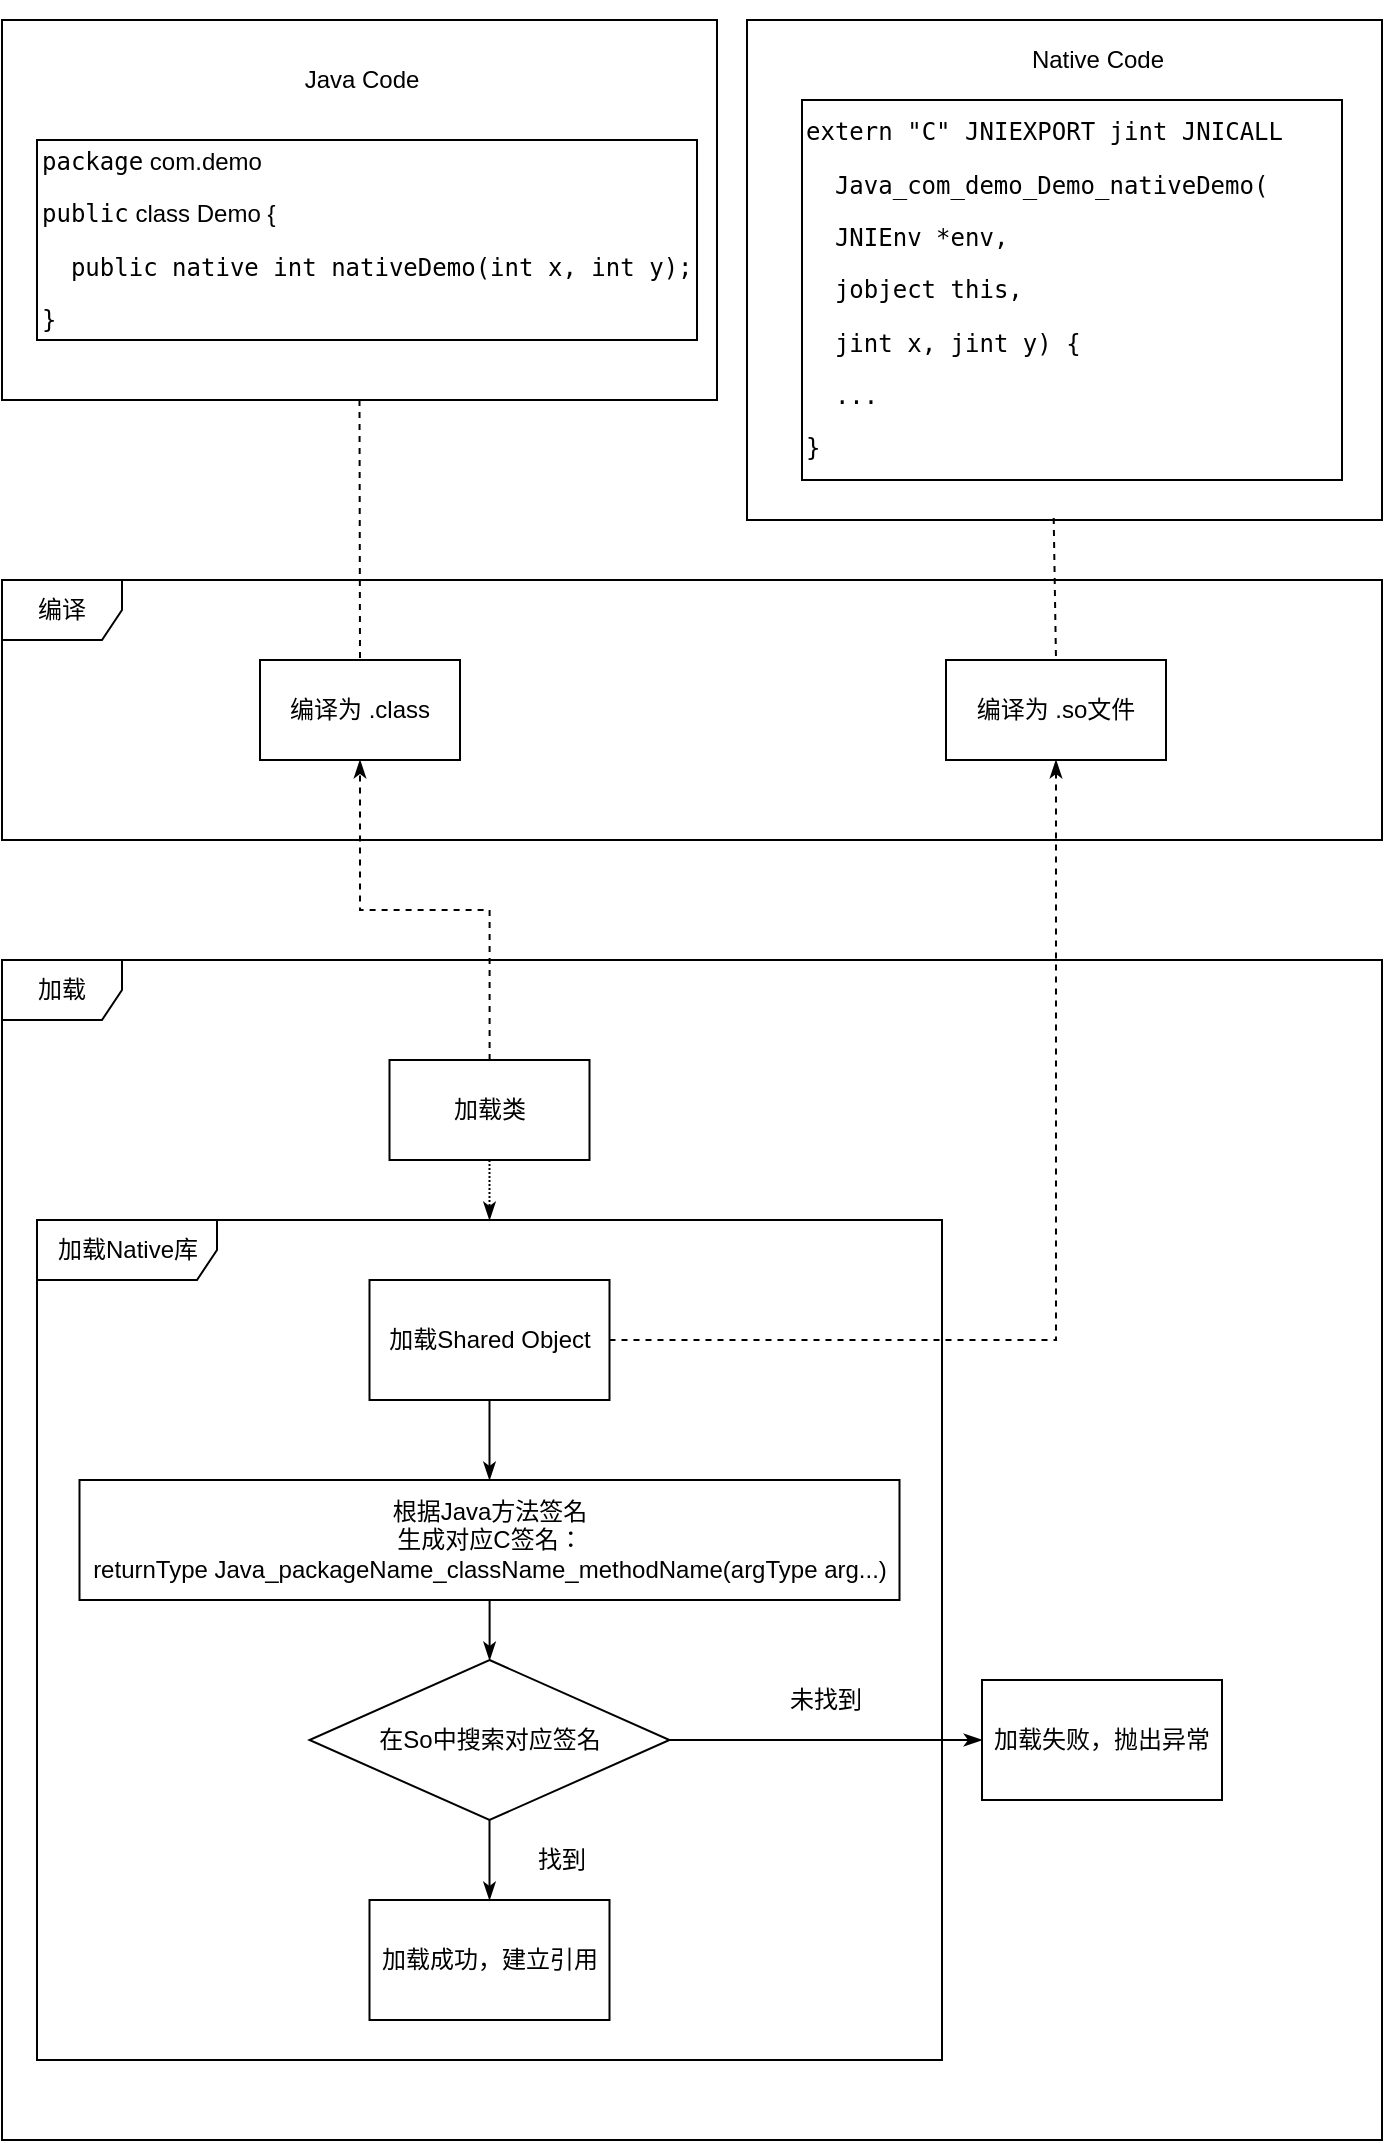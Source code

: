 <mxfile version="14.5.1" type="device"><diagram id="Ucz_o8DZtXmEj1qVyYUL" name="第 1 页"><mxGraphModel dx="763" dy="548" grid="1" gridSize="10" guides="1" tooltips="1" connect="1" arrows="1" fold="1" page="1" pageScale="1" pageWidth="1169" pageHeight="1654" math="0" shadow="0"><root><mxCell id="0"/><mxCell id="1" parent="0"/><mxCell id="ePmjOZlDvYKDPTCG7QMl-23" value="" style="rounded=0;whiteSpace=wrap;html=1;fillColor=none;" vertex="1" parent="1"><mxGeometry x="80" y="130" width="357.5" height="190" as="geometry"/></mxCell><mxCell id="ePmjOZlDvYKDPTCG7QMl-8" style="rounded=0;orthogonalLoop=1;jettySize=auto;html=1;dashed=1;endArrow=none;endFill=0;exitX=0.5;exitY=1;exitDx=0;exitDy=0;entryX=0.5;entryY=0;entryDx=0;entryDy=0;" edge="1" parent="1" source="ePmjOZlDvYKDPTCG7QMl-23" target="ePmjOZlDvYKDPTCG7QMl-13"><mxGeometry relative="1" as="geometry"><mxPoint x="260" y="340" as="sourcePoint"/><mxPoint x="260" y="550" as="targetPoint"/></mxGeometry></mxCell><mxCell id="ePmjOZlDvYKDPTCG7QMl-2" value="Java Code" style="rounded=0;whiteSpace=wrap;html=1;strokeColor=none;fillColor=none;" vertex="1" parent="1"><mxGeometry x="200" y="130" width="120" height="60" as="geometry"/></mxCell><mxCell id="ePmjOZlDvYKDPTCG7QMl-10" style="rounded=0;orthogonalLoop=1;jettySize=auto;html=1;entryX=0.5;entryY=0;entryDx=0;entryDy=0;dashed=1;endArrow=none;endFill=0;exitX=0.483;exitY=0.996;exitDx=0;exitDy=0;exitPerimeter=0;" edge="1" parent="1" source="ePmjOZlDvYKDPTCG7QMl-25" target="ePmjOZlDvYKDPTCG7QMl-14"><mxGeometry relative="1" as="geometry"><mxPoint x="410" y="480" as="sourcePoint"/><mxPoint x="408.96" y="551" as="targetPoint"/></mxGeometry></mxCell><mxCell id="ePmjOZlDvYKDPTCG7QMl-4" value="编译" style="shape=umlFrame;whiteSpace=wrap;html=1;" vertex="1" parent="1"><mxGeometry x="80" y="410" width="690" height="130" as="geometry"/></mxCell><mxCell id="ePmjOZlDvYKDPTCG7QMl-31" value="" style="edgeStyle=orthogonalEdgeStyle;rounded=0;orthogonalLoop=1;jettySize=auto;html=1;dashed=1;endArrow=classicThin;endFill=1;" edge="1" parent="1" source="ePmjOZlDvYKDPTCG7QMl-32" target="ePmjOZlDvYKDPTCG7QMl-13"><mxGeometry relative="1" as="geometry"/></mxCell><mxCell id="ePmjOZlDvYKDPTCG7QMl-13" value="编译为 .class" style="rounded=0;whiteSpace=wrap;html=1;" vertex="1" parent="1"><mxGeometry x="209" y="450" width="100" height="50" as="geometry"/></mxCell><mxCell id="ePmjOZlDvYKDPTCG7QMl-14" value="编译为 .so文件" style="rounded=0;whiteSpace=wrap;html=1;" vertex="1" parent="1"><mxGeometry x="552" y="450" width="110" height="50" as="geometry"/></mxCell><mxCell id="ePmjOZlDvYKDPTCG7QMl-24" value="&lt;div class=&quot;CodeMirror-lines&quot;&gt;&lt;div style=&quot;position: relative ; outline: none&quot;&gt;&lt;div class=&quot;CodeMirror-measure&quot;&gt;&lt;pre&gt;package&lt;span style=&quot;font-family: &amp;#34;helvetica&amp;#34; ; white-space: normal&quot;&gt; &lt;/span&gt;&lt;span class=&quot;cm-def&quot; style=&quot;font-family: &amp;#34;helvetica&amp;#34; ; white-space: normal&quot;&gt;com&lt;/span&gt;&lt;span style=&quot;font-family: &amp;#34;helvetica&amp;#34; ; white-space: normal&quot;&gt;.&lt;/span&gt;&lt;span class=&quot;cm-variable&quot; style=&quot;font-family: &amp;#34;helvetica&amp;#34; ; white-space: normal&quot;&gt;demo&lt;/span&gt;&lt;/pre&gt;&lt;/div&gt;&lt;div class=&quot;CodeMirror-code&quot;&gt;&lt;pre class=&quot; CodeMirror-line &quot;&gt;public&lt;span style=&quot;font-family: &amp;#34;helvetica&amp;#34; ; white-space: normal&quot;&gt; &lt;/span&gt;&lt;span class=&quot;cm-keyword&quot; style=&quot;font-family: &amp;#34;helvetica&amp;#34; ; white-space: normal&quot;&gt;class&lt;/span&gt;&lt;span style=&quot;font-family: &amp;#34;helvetica&amp;#34; ; white-space: normal&quot;&gt; &lt;/span&gt;&lt;span class=&quot;cm-def&quot; style=&quot;font-family: &amp;#34;helvetica&amp;#34; ; white-space: normal&quot;&gt;Demo&amp;nbsp;&lt;/span&gt;&lt;span style=&quot;font-family: &amp;#34;helvetica&amp;#34; ; white-space: normal&quot;&gt;{&lt;/span&gt;&lt;/pre&gt;&lt;div class=&quot;&quot; style=&quot;position: relative&quot;&gt;&lt;pre class=&quot; CodeMirror-line &quot;&gt;&lt;span style=&quot;padding-right: 0.1px&quot;&gt;&lt;span class=&quot;cm-tab&quot;&gt;&amp;nbsp; &lt;/span&gt;&lt;span class=&quot;cm-keyword&quot;&gt;public&lt;/span&gt; &lt;span class=&quot;cm-keyword&quot;&gt;native&lt;/span&gt; &lt;span class=&quot;cm-variable-3&quot;&gt;int&lt;/span&gt; &lt;span class=&quot;cm-variable&quot;&gt;nativeDemo&lt;/span&gt;(&lt;span class=&quot;cm-variable-3&quot;&gt;int&lt;/span&gt; &lt;span class=&quot;cm-variable&quot;&gt;x&lt;/span&gt;, &lt;span class=&quot;cm-variable-3&quot;&gt;int&lt;/span&gt; &lt;span class=&quot;cm-variable&quot;&gt;y&lt;/span&gt;);&lt;/span&gt;&lt;/pre&gt;&lt;/div&gt;&lt;div class=&quot;&quot; style=&quot;position: relative&quot;&gt;&lt;pre class=&quot; CodeMirror-line &quot;&gt;&lt;span style=&quot;padding-right: 0.1px&quot;&gt;}&lt;/span&gt;&lt;/pre&gt;&lt;/div&gt;&lt;/div&gt;&lt;/div&gt;&lt;/div&gt;" style="rounded=0;whiteSpace=wrap;html=1;fillColor=none;align=left;" vertex="1" parent="1"><mxGeometry x="97.5" y="190" width="330" height="100" as="geometry"/></mxCell><mxCell id="ePmjOZlDvYKDPTCG7QMl-25" value="" style="rounded=0;whiteSpace=wrap;html=1;fillColor=none;" vertex="1" parent="1"><mxGeometry x="452.5" y="130" width="317.5" height="250" as="geometry"/></mxCell><mxCell id="ePmjOZlDvYKDPTCG7QMl-26" value="Native Code" style="rounded=0;whiteSpace=wrap;html=1;strokeColor=none;fillColor=none;" vertex="1" parent="1"><mxGeometry x="567.5" y="120" width="120" height="60" as="geometry"/></mxCell><mxCell id="ePmjOZlDvYKDPTCG7QMl-28" value="&lt;div class=&quot;CodeMirror-code&quot;&gt;&lt;pre class=&quot; CodeMirror-line &quot;&gt;&lt;span style=&quot;padding-right: 0.1px&quot;&gt;&lt;span class=&quot;cm-keyword&quot;&gt;extern&lt;/span&gt; &lt;span class=&quot;cm-string&quot;&gt;&quot;C&quot;&lt;/span&gt; &lt;span class=&quot;cm-variable&quot;&gt;JNIEXPORT&lt;/span&gt; &lt;span class=&quot;cm-variable&quot;&gt;jint&lt;/span&gt; &lt;span class=&quot;cm-variable&quot;&gt;JNICALL&lt;/span&gt; &lt;/span&gt;&lt;/pre&gt;&lt;pre class=&quot; CodeMirror-line &quot;&gt;&lt;span style=&quot;padding-right: 0.1px&quot;&gt; &amp;nbsp;&lt;span class=&quot;cm-def&quot;&gt;Java_com_demo_Demo_nativeDemo&lt;/span&gt;(&lt;/span&gt;&lt;/pre&gt;&lt;pre class=&quot; CodeMirror-line &quot;&gt;&lt;span style=&quot;padding-right: 0.1px&quot;&gt; &amp;nbsp;&lt;span class=&quot;cm-variable&quot;&gt;JNIEnv&lt;/span&gt; &lt;span class=&quot;cm-operator&quot;&gt;*&lt;/span&gt;&lt;span class=&quot;cm-variable&quot;&gt;env&lt;/span&gt;, &lt;/span&gt;&lt;/pre&gt;&lt;pre class=&quot; CodeMirror-line &quot;&gt;&lt;span style=&quot;padding-right: 0.1px&quot;&gt; &amp;nbsp;&lt;span class=&quot;cm-variable&quot;&gt;jobject&lt;/span&gt; &lt;span class=&quot;cm-variable&quot;&gt;this&lt;/span&gt;, &lt;/span&gt;&lt;/pre&gt;&lt;div class=&quot;CodeMirror-activeline&quot; style=&quot;position: relative&quot;&gt;&lt;div class=&quot;CodeMirror-activeline-background CodeMirror-linebackground&quot;&gt;&lt;/div&gt;&lt;div class=&quot;CodeMirror-gutter-background CodeMirror-activeline-gutter&quot; style=&quot;left: 0px ; width: 0px&quot;&gt;&lt;/div&gt;&lt;pre class=&quot; CodeMirror-line &quot;&gt;&lt;span style=&quot;padding-right: 0.1px&quot;&gt; &amp;nbsp;&lt;span class=&quot;cm-variable&quot;&gt;jint&lt;/span&gt; &lt;span class=&quot;cm-variable&quot;&gt;x&lt;/span&gt;, &lt;span class=&quot;cm-variable&quot;&gt;jint&lt;/span&gt; &lt;span class=&quot;cm-variable&quot;&gt;y&lt;/span&gt;) {&lt;/span&gt;&lt;/pre&gt;&lt;/div&gt;&lt;div class=&quot;&quot; style=&quot;position: relative&quot;&gt;&lt;pre class=&quot; CodeMirror-line &quot;&gt;&lt;span style=&quot;padding-right: 0.1px&quot;&gt;&amp;nbsp; ...&lt;/span&gt;&lt;/pre&gt;&lt;/div&gt;&lt;div class=&quot;&quot; style=&quot;position: relative&quot;&gt;&lt;pre class=&quot; CodeMirror-line &quot;&gt;&lt;span style=&quot;padding-right: 0.1px&quot;&gt;}&lt;/span&gt;&lt;/pre&gt;&lt;/div&gt;&lt;/div&gt;" style="rounded=0;whiteSpace=wrap;html=1;fillColor=none;align=left;" vertex="1" parent="1"><mxGeometry x="480" y="170" width="270" height="190" as="geometry"/></mxCell><mxCell id="ePmjOZlDvYKDPTCG7QMl-29" value="加载" style="shape=umlFrame;whiteSpace=wrap;html=1;fillColor=none;" vertex="1" parent="1"><mxGeometry x="80" y="600" width="690" height="590" as="geometry"/></mxCell><mxCell id="ePmjOZlDvYKDPTCG7QMl-35" value="" style="edgeStyle=none;rounded=0;orthogonalLoop=1;jettySize=auto;html=1;dashed=1;dashPattern=1 1;endArrow=classicThin;endFill=1;" edge="1" parent="1" source="ePmjOZlDvYKDPTCG7QMl-32" target="ePmjOZlDvYKDPTCG7QMl-36"><mxGeometry relative="1" as="geometry"><mxPoint x="261.176" y="730" as="targetPoint"/></mxGeometry></mxCell><mxCell id="ePmjOZlDvYKDPTCG7QMl-32" value="加载类" style="rounded=0;whiteSpace=wrap;html=1;fillColor=none;" vertex="1" parent="1"><mxGeometry x="273.75" y="650" width="100" height="50" as="geometry"/></mxCell><mxCell id="ePmjOZlDvYKDPTCG7QMl-36" value="加载Native库" style="shape=umlFrame;whiteSpace=wrap;html=1;fillColor=none;width=90;height=30;" vertex="1" parent="1"><mxGeometry x="97.5" y="730" width="452.5" height="420" as="geometry"/></mxCell><mxCell id="ePmjOZlDvYKDPTCG7QMl-42" style="edgeStyle=orthogonalEdgeStyle;rounded=0;orthogonalLoop=1;jettySize=auto;html=1;entryX=0.5;entryY=1;entryDx=0;entryDy=0;dashed=1;endArrow=classicThin;endFill=1;" edge="1" parent="1" source="ePmjOZlDvYKDPTCG7QMl-41" target="ePmjOZlDvYKDPTCG7QMl-14"><mxGeometry relative="1" as="geometry"/></mxCell><mxCell id="ePmjOZlDvYKDPTCG7QMl-45" value="" style="edgeStyle=orthogonalEdgeStyle;rounded=0;orthogonalLoop=1;jettySize=auto;html=1;endArrow=classicThin;endFill=1;" edge="1" parent="1" source="ePmjOZlDvYKDPTCG7QMl-41" target="ePmjOZlDvYKDPTCG7QMl-44"><mxGeometry relative="1" as="geometry"/></mxCell><mxCell id="ePmjOZlDvYKDPTCG7QMl-41" value="加载Shared Object" style="rounded=0;whiteSpace=wrap;html=1;fillColor=none;" vertex="1" parent="1"><mxGeometry x="263.75" y="760" width="120" height="60" as="geometry"/></mxCell><mxCell id="ePmjOZlDvYKDPTCG7QMl-53" value="" style="edgeStyle=orthogonalEdgeStyle;rounded=0;orthogonalLoop=1;jettySize=auto;html=1;endArrow=classicThin;endFill=1;" edge="1" parent="1" source="ePmjOZlDvYKDPTCG7QMl-44" target="ePmjOZlDvYKDPTCG7QMl-46"><mxGeometry relative="1" as="geometry"/></mxCell><mxCell id="ePmjOZlDvYKDPTCG7QMl-44" value="根据Java方法签名&lt;br&gt;生成对应C签名：&lt;br&gt;returnType Java_packageName_className_methodName(argType arg...)" style="whiteSpace=wrap;html=1;rounded=0;fillColor=none;" vertex="1" parent="1"><mxGeometry x="118.75" y="860" width="410" height="60" as="geometry"/></mxCell><mxCell id="ePmjOZlDvYKDPTCG7QMl-48" value="" style="edgeStyle=orthogonalEdgeStyle;rounded=0;orthogonalLoop=1;jettySize=auto;html=1;endArrow=classicThin;endFill=1;" edge="1" parent="1" source="ePmjOZlDvYKDPTCG7QMl-46" target="ePmjOZlDvYKDPTCG7QMl-47"><mxGeometry relative="1" as="geometry"/></mxCell><mxCell id="ePmjOZlDvYKDPTCG7QMl-51" value="" style="edgeStyle=orthogonalEdgeStyle;rounded=0;orthogonalLoop=1;jettySize=auto;html=1;endArrow=classicThin;endFill=1;" edge="1" parent="1" source="ePmjOZlDvYKDPTCG7QMl-46" target="ePmjOZlDvYKDPTCG7QMl-50"><mxGeometry relative="1" as="geometry"/></mxCell><mxCell id="ePmjOZlDvYKDPTCG7QMl-46" value="在So中搜索对应签名" style="rhombus;whiteSpace=wrap;html=1;fillColor=none;" vertex="1" parent="1"><mxGeometry x="233.75" y="950" width="180" height="80" as="geometry"/></mxCell><mxCell id="ePmjOZlDvYKDPTCG7QMl-47" value="加载失败，抛出异常" style="whiteSpace=wrap;html=1;fillColor=none;" vertex="1" parent="1"><mxGeometry x="570" y="960" width="120" height="60" as="geometry"/></mxCell><mxCell id="ePmjOZlDvYKDPTCG7QMl-49" value="未找到" style="rounded=0;whiteSpace=wrap;html=1;fillColor=none;strokeColor=none;" vertex="1" parent="1"><mxGeometry x="432" y="940" width="120" height="60" as="geometry"/></mxCell><mxCell id="ePmjOZlDvYKDPTCG7QMl-50" value="加载成功，建立引用" style="whiteSpace=wrap;html=1;fillColor=none;" vertex="1" parent="1"><mxGeometry x="263.75" y="1070" width="120" height="60" as="geometry"/></mxCell><mxCell id="ePmjOZlDvYKDPTCG7QMl-52" value="找到" style="rounded=0;whiteSpace=wrap;html=1;fillColor=none;strokeColor=none;" vertex="1" parent="1"><mxGeometry x="300" y="1020" width="120" height="60" as="geometry"/></mxCell></root></mxGraphModel></diagram></mxfile>
